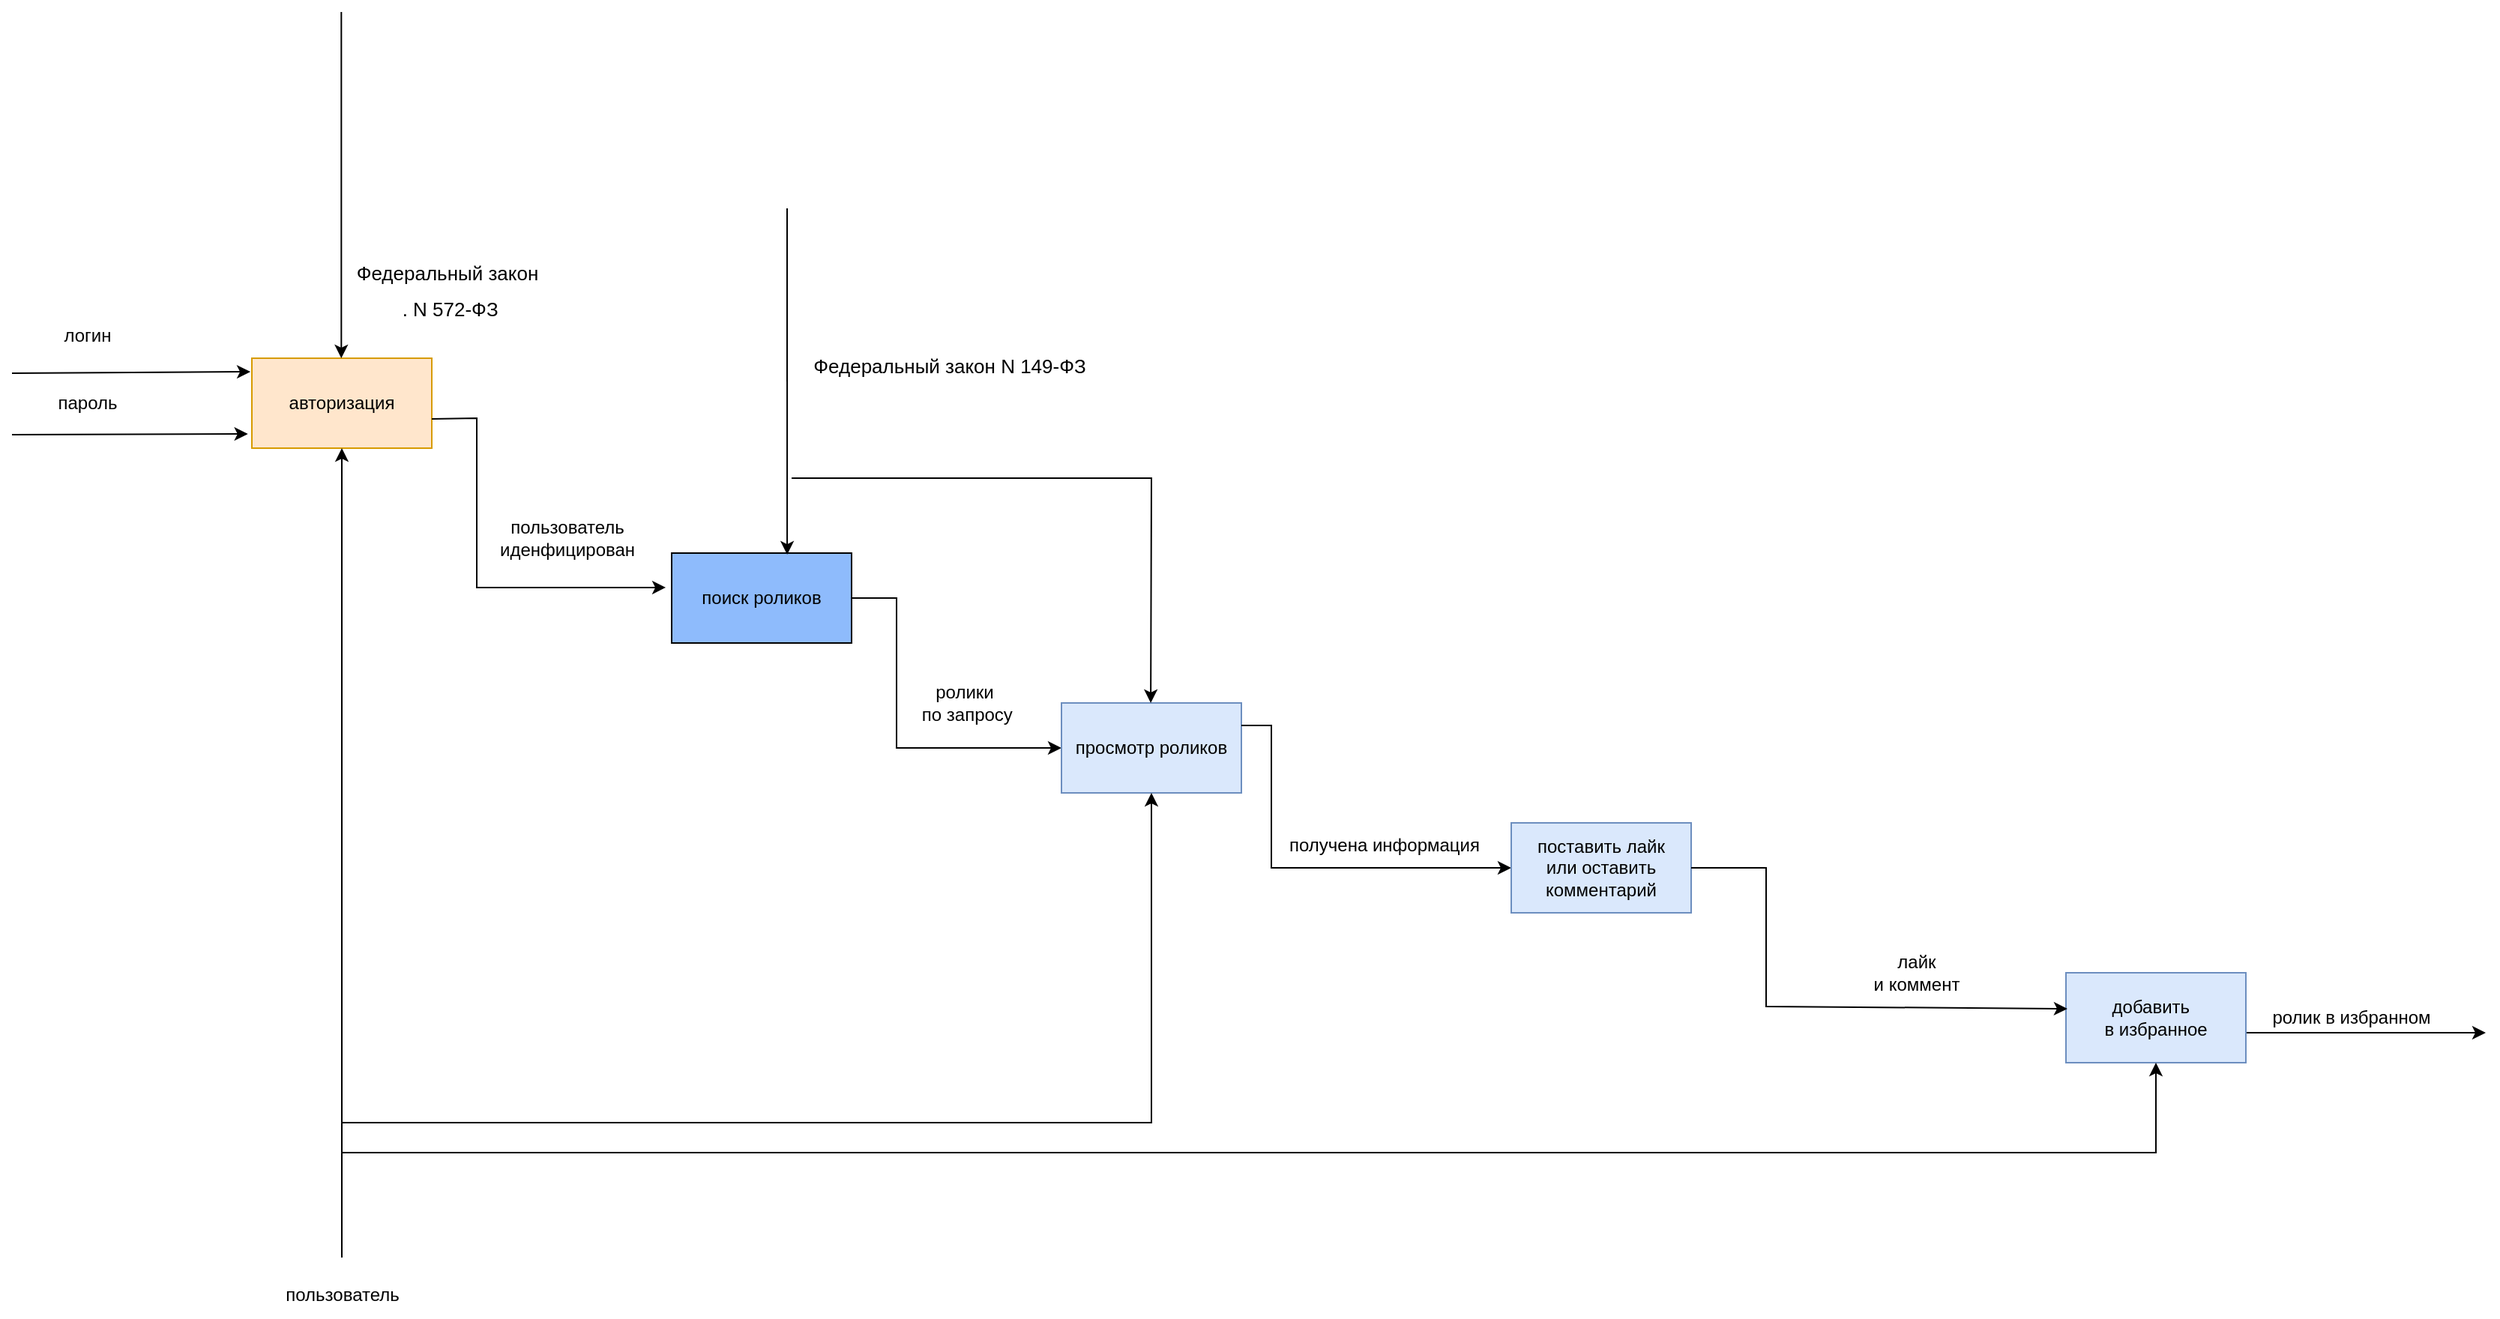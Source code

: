 <mxfile version="20.8.20" type="device"><diagram id="ukype3nJaskineMvv8l_" name="Page-1"><mxGraphModel dx="1591" dy="1884" grid="1" gridSize="10" guides="1" tooltips="1" connect="1" arrows="1" fold="1" page="1" pageScale="1" pageWidth="850" pageHeight="1100" math="0" shadow="0"><root><mxCell id="0"/><mxCell id="1" parent="0"/><mxCell id="3uzWJaPjQPQv-M48mptg-1" value="авторизация" style="rounded=0;whiteSpace=wrap;html=1;fillColor=#ffe6cc;strokeColor=#d79b00;" parent="1" vertex="1"><mxGeometry x="170" y="70" width="120" height="60" as="geometry"/></mxCell><mxCell id="3uzWJaPjQPQv-M48mptg-5" value="логин" style="text;html=1;align=center;verticalAlign=middle;resizable=0;points=[];autosize=1;strokeColor=none;fillColor=none;" parent="1" vertex="1"><mxGeometry x="30" y="40" width="60" height="30" as="geometry"/></mxCell><mxCell id="3uzWJaPjQPQv-M48mptg-6" value="" style="endArrow=classic;html=1;rounded=0;entryX=-0.008;entryY=0.15;entryDx=0;entryDy=0;entryPerimeter=0;" parent="1" target="3uzWJaPjQPQv-M48mptg-1" edge="1"><mxGeometry width="50" height="50" relative="1" as="geometry"><mxPoint x="10" y="80" as="sourcePoint"/><mxPoint x="170" y="50" as="targetPoint"/></mxGeometry></mxCell><mxCell id="3uzWJaPjQPQv-M48mptg-7" value="пароль" style="text;html=1;align=center;verticalAlign=middle;resizable=0;points=[];autosize=1;strokeColor=none;fillColor=none;" parent="1" vertex="1"><mxGeometry x="30" y="85" width="60" height="30" as="geometry"/></mxCell><mxCell id="3uzWJaPjQPQv-M48mptg-8" value="" style="endArrow=classic;html=1;rounded=0;entryX=-0.022;entryY=0.842;entryDx=0;entryDy=0;entryPerimeter=0;" parent="1" target="3uzWJaPjQPQv-M48mptg-1" edge="1"><mxGeometry width="50" height="50" relative="1" as="geometry"><mxPoint x="10" y="121" as="sourcePoint"/><mxPoint x="136.52" y="115.0" as="targetPoint"/></mxGeometry></mxCell><mxCell id="3uzWJaPjQPQv-M48mptg-9" value="" style="endArrow=classic;html=1;rounded=0;entryX=0.5;entryY=1;entryDx=0;entryDy=0;" parent="1" target="3uzWJaPjQPQv-M48mptg-1" edge="1"><mxGeometry width="50" height="50" relative="1" as="geometry"><mxPoint x="230" y="670" as="sourcePoint"/><mxPoint x="400" y="180" as="targetPoint"/></mxGeometry></mxCell><mxCell id="3uzWJaPjQPQv-M48mptg-10" value="пользователь" style="text;html=1;align=center;verticalAlign=middle;resizable=0;points=[];autosize=1;strokeColor=none;fillColor=none;" parent="1" vertex="1"><mxGeometry x="180" y="680" width="100" height="30" as="geometry"/></mxCell><mxCell id="3uzWJaPjQPQv-M48mptg-13" value="" style="endArrow=classic;html=1;rounded=0;entryX=-0.033;entryY=0.383;entryDx=0;entryDy=0;entryPerimeter=0;" parent="1" target="3uzWJaPjQPQv-M48mptg-14" edge="1"><mxGeometry width="50" height="50" relative="1" as="geometry"><mxPoint x="290" y="110.48" as="sourcePoint"/><mxPoint x="440" y="200" as="targetPoint"/><Array as="points"><mxPoint x="320" y="110"/><mxPoint x="320" y="223"/></Array></mxGeometry></mxCell><mxCell id="3uzWJaPjQPQv-M48mptg-14" value="поиск роликов&lt;br&gt;" style="rounded=0;whiteSpace=wrap;html=1;fillColor=#8EBBFC;" parent="1" vertex="1"><mxGeometry x="450" y="200" width="120" height="60" as="geometry"/></mxCell><mxCell id="3uzWJaPjQPQv-M48mptg-16" value="" style="endArrow=classic;html=1;rounded=0;exitX=1;exitY=0.5;exitDx=0;exitDy=0;entryX=0;entryY=0.5;entryDx=0;entryDy=0;" parent="1" source="3uzWJaPjQPQv-M48mptg-14" target="3uzWJaPjQPQv-M48mptg-17" edge="1"><mxGeometry width="50" height="50" relative="1" as="geometry"><mxPoint x="520" y="250.0" as="sourcePoint"/><mxPoint x="580" y="330" as="targetPoint"/><Array as="points"><mxPoint x="600" y="230"/><mxPoint x="600" y="270"/><mxPoint x="600" y="330"/></Array></mxGeometry></mxCell><mxCell id="3uzWJaPjQPQv-M48mptg-17" value="просмотр роликов" style="rounded=0;whiteSpace=wrap;html=1;fillColor=#dae8fc;strokeColor=#6c8ebf;" parent="1" vertex="1"><mxGeometry x="710" y="300" width="120" height="60" as="geometry"/></mxCell><mxCell id="3uzWJaPjQPQv-M48mptg-19" value="" style="endArrow=classic;html=1;rounded=0;exitX=1;exitY=0.25;exitDx=0;exitDy=0;entryX=0;entryY=0.5;entryDx=0;entryDy=0;" parent="1" source="3uzWJaPjQPQv-M48mptg-17" target="3uzWJaPjQPQv-M48mptg-20" edge="1"><mxGeometry width="50" height="50" relative="1" as="geometry"><mxPoint x="660" y="312.02" as="sourcePoint"/><mxPoint x="770" y="380" as="targetPoint"/><Array as="points"><mxPoint x="850" y="315"/><mxPoint x="850" y="410"/></Array></mxGeometry></mxCell><mxCell id="3uzWJaPjQPQv-M48mptg-20" value="&lt;div&gt;поставить лайк&lt;/div&gt;&lt;div&gt;или оставить&lt;/div&gt;&lt;div&gt;комментарий&lt;br&gt;&lt;/div&gt;" style="rounded=0;whiteSpace=wrap;html=1;fillColor=#dae8fc;strokeColor=#6c8ebf;" parent="1" vertex="1"><mxGeometry x="1010" y="380" width="120" height="60" as="geometry"/></mxCell><mxCell id="hlHnbEd7QxbUhY8iILDC-4" value="" style="endArrow=classic;html=1;rounded=0;entryX=0.642;entryY=0.017;entryDx=0;entryDy=0;entryPerimeter=0;" parent="1" target="3uzWJaPjQPQv-M48mptg-14" edge="1"><mxGeometry width="50" height="50" relative="1" as="geometry"><mxPoint x="527" y="-30" as="sourcePoint"/><mxPoint x="460" y="180" as="targetPoint"/><Array as="points"/></mxGeometry></mxCell><mxCell id="hlHnbEd7QxbUhY8iILDC-9" value="&lt;h1 style=&quot;font-size: 13px;&quot;&gt;&lt;span style=&quot;font-weight: normal;&quot;&gt;Федеральный закон N 149-ФЗ&lt;/span&gt;&lt;/h1&gt;" style="text;html=1;align=center;verticalAlign=middle;resizable=0;points=[];autosize=1;strokeColor=none;fillColor=none;" parent="1" vertex="1"><mxGeometry x="530" y="50" width="210" height="50" as="geometry"/></mxCell><mxCell id="hlHnbEd7QxbUhY8iILDC-12" value="&lt;div&gt;пользователь&lt;/div&gt;&lt;div&gt;иденфицирован&lt;br&gt;&lt;/div&gt;" style="text;html=1;align=center;verticalAlign=middle;resizable=0;points=[];autosize=1;strokeColor=none;fillColor=none;" parent="1" vertex="1"><mxGeometry x="320" y="170" width="120" height="40" as="geometry"/></mxCell><mxCell id="hlHnbEd7QxbUhY8iILDC-13" value="&lt;div&gt;ролики&lt;/div&gt;&lt;div&gt;&amp;nbsp;по запросу&lt;/div&gt;" style="text;html=1;align=center;verticalAlign=middle;resizable=0;points=[];autosize=1;strokeColor=none;fillColor=none;" parent="1" vertex="1"><mxGeometry x="600" y="280" width="90" height="40" as="geometry"/></mxCell><mxCell id="CLiDrA8fsEIMjsXKa7Au-1" style="edgeStyle=orthogonalEdgeStyle;rounded=0;orthogonalLoop=1;jettySize=auto;html=1;" parent="1" source="hlHnbEd7QxbUhY8iILDC-14" edge="1"><mxGeometry relative="1" as="geometry"><mxPoint x="1660" y="520" as="targetPoint"/><Array as="points"><mxPoint x="1610" y="520"/></Array></mxGeometry></mxCell><mxCell id="hlHnbEd7QxbUhY8iILDC-14" value="&lt;div&gt;добавить&amp;nbsp;&amp;nbsp;&lt;/div&gt;&lt;div&gt;в избранное&lt;br&gt;&lt;/div&gt;" style="rounded=0;whiteSpace=wrap;html=1;fillColor=#dae8fc;strokeColor=#6c8ebf;" parent="1" vertex="1"><mxGeometry x="1380" y="480" width="120" height="60" as="geometry"/></mxCell><mxCell id="hlHnbEd7QxbUhY8iILDC-15" value="" style="endArrow=classic;html=1;rounded=0;exitX=1;exitY=0.5;exitDx=0;exitDy=0;entryX=0.008;entryY=0.4;entryDx=0;entryDy=0;entryPerimeter=0;" parent="1" source="3uzWJaPjQPQv-M48mptg-20" target="hlHnbEd7QxbUhY8iILDC-14" edge="1"><mxGeometry width="50" height="50" relative="1" as="geometry"><mxPoint x="1160" y="407.5" as="sourcePoint"/><mxPoint x="1280" y="503" as="targetPoint"/><Array as="points"><mxPoint x="1180" y="410"/><mxPoint x="1180" y="502.5"/></Array></mxGeometry></mxCell><mxCell id="hlHnbEd7QxbUhY8iILDC-16" value="" style="endArrow=classic;html=1;rounded=0;entryX=0.5;entryY=1;entryDx=0;entryDy=0;" parent="1" target="hlHnbEd7QxbUhY8iILDC-14" edge="1"><mxGeometry width="50" height="50" relative="1" as="geometry"><mxPoint x="230" y="600" as="sourcePoint"/><mxPoint x="1215" y="570" as="targetPoint"/><Array as="points"><mxPoint x="1440" y="600"/></Array></mxGeometry></mxCell><mxCell id="hlHnbEd7QxbUhY8iILDC-17" value="получена информация" style="text;html=1;align=center;verticalAlign=middle;resizable=0;points=[];autosize=1;strokeColor=none;fillColor=none;" parent="1" vertex="1"><mxGeometry x="850" y="380" width="150" height="30" as="geometry"/></mxCell><mxCell id="vs0vDjb8XHzZYfolnsJC-1" value="" style="endArrow=classic;html=1;rounded=0;entryX=0.5;entryY=1;entryDx=0;entryDy=0;" parent="1" target="3uzWJaPjQPQv-M48mptg-17" edge="1"><mxGeometry width="50" height="50" relative="1" as="geometry"><mxPoint x="230" y="580" as="sourcePoint"/><mxPoint x="1360" y="560" as="targetPoint"/><Array as="points"><mxPoint x="770" y="580"/></Array></mxGeometry></mxCell><mxCell id="Gcc-Rat8i3U0Vlt9HUSG-1" value="&lt;div&gt;лайк&lt;/div&gt;&lt;div&gt;и коммент&lt;br&gt;&lt;/div&gt;" style="text;html=1;align=center;verticalAlign=middle;resizable=0;points=[];autosize=1;strokeColor=none;fillColor=none;" parent="1" vertex="1"><mxGeometry x="1240" y="460" width="80" height="40" as="geometry"/></mxCell><mxCell id="Gcc-Rat8i3U0Vlt9HUSG-2" value="ролик в избранном" style="text;html=1;align=center;verticalAlign=middle;resizable=0;points=[];autosize=1;strokeColor=none;fillColor=none;" parent="1" vertex="1"><mxGeometry x="1505" y="495" width="130" height="30" as="geometry"/></mxCell><mxCell id="Gcc-Rat8i3U0Vlt9HUSG-3" value="" style="endArrow=classic;html=1;rounded=0;entryX=0.642;entryY=0.017;entryDx=0;entryDy=0;entryPerimeter=0;" parent="1" edge="1"><mxGeometry width="50" height="50" relative="1" as="geometry"><mxPoint x="229.66" y="-161" as="sourcePoint"/><mxPoint x="229.66" y="70" as="targetPoint"/><Array as="points"/></mxGeometry></mxCell><mxCell id="Gcc-Rat8i3U0Vlt9HUSG-5" value="&lt;h1 style=&quot;font-size: 13px;&quot; id=&quot;name_doc&quot; align=&quot;center&quot;&gt;&lt;span style=&quot;font-weight: normal;&quot;&gt;Федеральный закон&lt;/span&gt;&lt;/h1&gt;&lt;h1 style=&quot;font-size: 13px;&quot; id=&quot;name_doc&quot; align=&quot;center&quot;&gt;&lt;span style=&quot;font-weight: normal;&quot;&gt;&amp;nbsp;. N 572-ФЗ&lt;/span&gt;&lt;/h1&gt;" style="text;html=1;align=center;verticalAlign=middle;resizable=0;points=[];autosize=1;strokeColor=none;fillColor=none;" parent="1" vertex="1"><mxGeometry x="230" y="-10" width="140" height="70" as="geometry"/></mxCell><mxCell id="Gcc-Rat8i3U0Vlt9HUSG-6" value="" style="endArrow=classic;html=1;rounded=0;entryX=0.642;entryY=0.017;entryDx=0;entryDy=0;entryPerimeter=0;" parent="1" edge="1"><mxGeometry width="50" height="50" relative="1" as="geometry"><mxPoint x="530" y="150" as="sourcePoint"/><mxPoint x="769.55" y="300" as="targetPoint"/><Array as="points"><mxPoint x="770" y="150"/></Array></mxGeometry></mxCell></root></mxGraphModel></diagram></mxfile>